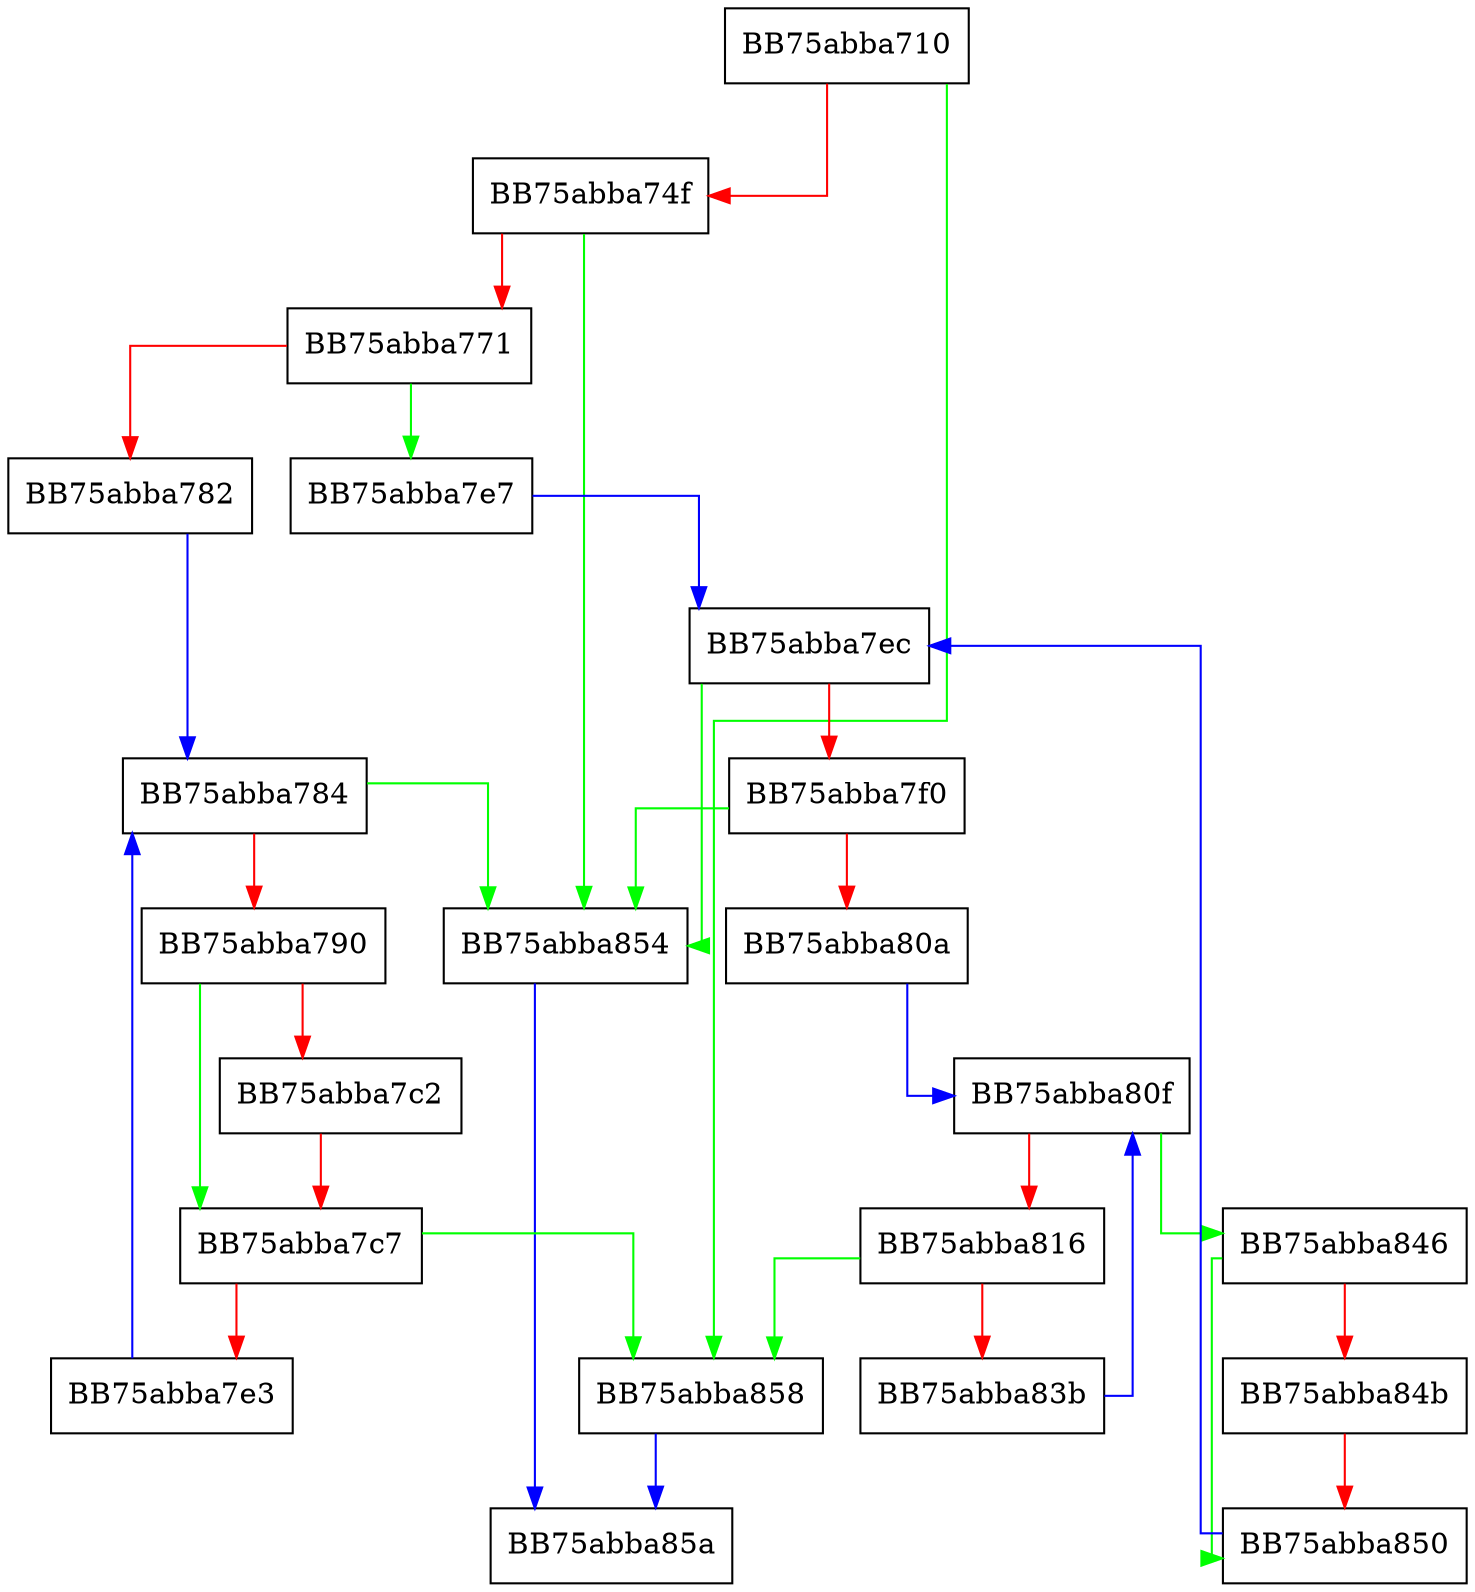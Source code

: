 digraph have_overlap_cursors {
  node [shape="box"];
  graph [splines=ortho];
  BB75abba710 -> BB75abba858 [color="green"];
  BB75abba710 -> BB75abba74f [color="red"];
  BB75abba74f -> BB75abba854 [color="green"];
  BB75abba74f -> BB75abba771 [color="red"];
  BB75abba771 -> BB75abba7e7 [color="green"];
  BB75abba771 -> BB75abba782 [color="red"];
  BB75abba782 -> BB75abba784 [color="blue"];
  BB75abba784 -> BB75abba854 [color="green"];
  BB75abba784 -> BB75abba790 [color="red"];
  BB75abba790 -> BB75abba7c7 [color="green"];
  BB75abba790 -> BB75abba7c2 [color="red"];
  BB75abba7c2 -> BB75abba7c7 [color="red"];
  BB75abba7c7 -> BB75abba858 [color="green"];
  BB75abba7c7 -> BB75abba7e3 [color="red"];
  BB75abba7e3 -> BB75abba784 [color="blue"];
  BB75abba7e7 -> BB75abba7ec [color="blue"];
  BB75abba7ec -> BB75abba854 [color="green"];
  BB75abba7ec -> BB75abba7f0 [color="red"];
  BB75abba7f0 -> BB75abba854 [color="green"];
  BB75abba7f0 -> BB75abba80a [color="red"];
  BB75abba80a -> BB75abba80f [color="blue"];
  BB75abba80f -> BB75abba846 [color="green"];
  BB75abba80f -> BB75abba816 [color="red"];
  BB75abba816 -> BB75abba858 [color="green"];
  BB75abba816 -> BB75abba83b [color="red"];
  BB75abba83b -> BB75abba80f [color="blue"];
  BB75abba846 -> BB75abba850 [color="green"];
  BB75abba846 -> BB75abba84b [color="red"];
  BB75abba84b -> BB75abba850 [color="red"];
  BB75abba850 -> BB75abba7ec [color="blue"];
  BB75abba854 -> BB75abba85a [color="blue"];
  BB75abba858 -> BB75abba85a [color="blue"];
}